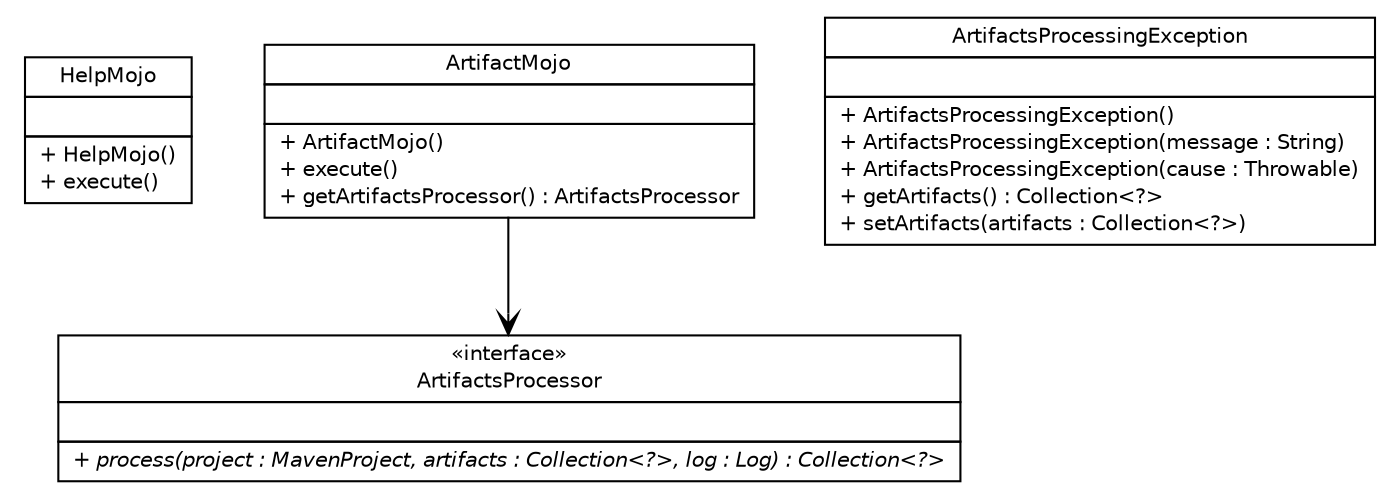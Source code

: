 #!/usr/local/bin/dot
#
# Class diagram 
# Generated by UMLGraph version R5_6-24-gf6e263 (http://www.umlgraph.org/)
#

digraph G {
	edge [fontname="Helvetica",fontsize=10,labelfontname="Helvetica",labelfontsize=10];
	node [fontname="Helvetica",fontsize=10,shape=plaintext];
	nodesep=0.25;
	ranksep=0.5;
	// com.edugility.maven.HelpMojo
	c0 [label=<<table title="com.edugility.maven.HelpMojo" border="0" cellborder="1" cellspacing="0" cellpadding="2" port="p" href="./HelpMojo.html">
		<tr><td><table border="0" cellspacing="0" cellpadding="1">
<tr><td align="center" balign="center"> HelpMojo </td></tr>
		</table></td></tr>
		<tr><td><table border="0" cellspacing="0" cellpadding="1">
<tr><td align="left" balign="left">  </td></tr>
		</table></td></tr>
		<tr><td><table border="0" cellspacing="0" cellpadding="1">
<tr><td align="left" balign="left"> + HelpMojo() </td></tr>
<tr><td align="left" balign="left"> + execute() </td></tr>
		</table></td></tr>
		</table>>, URL="./HelpMojo.html", fontname="Helvetica", fontcolor="black", fontsize=10.0];
	// com.edugility.maven.ArtifactsProcessor
	c1 [label=<<table title="com.edugility.maven.ArtifactsProcessor" border="0" cellborder="1" cellspacing="0" cellpadding="2" port="p" href="./ArtifactsProcessor.html">
		<tr><td><table border="0" cellspacing="0" cellpadding="1">
<tr><td align="center" balign="center"> &#171;interface&#187; </td></tr>
<tr><td align="center" balign="center"> ArtifactsProcessor </td></tr>
		</table></td></tr>
		<tr><td><table border="0" cellspacing="0" cellpadding="1">
<tr><td align="left" balign="left">  </td></tr>
		</table></td></tr>
		<tr><td><table border="0" cellspacing="0" cellpadding="1">
<tr><td align="left" balign="left"><font face="Helvetica-Oblique" point-size="10.0"> + process(project : MavenProject, artifacts : Collection&lt;?&gt;, log : Log) : Collection&lt;?&gt; </font></td></tr>
		</table></td></tr>
		</table>>, URL="./ArtifactsProcessor.html", fontname="Helvetica", fontcolor="black", fontsize=10.0];
	// com.edugility.maven.ArtifactsProcessingException
	c2 [label=<<table title="com.edugility.maven.ArtifactsProcessingException" border="0" cellborder="1" cellspacing="0" cellpadding="2" port="p" href="./ArtifactsProcessingException.html">
		<tr><td><table border="0" cellspacing="0" cellpadding="1">
<tr><td align="center" balign="center"> ArtifactsProcessingException </td></tr>
		</table></td></tr>
		<tr><td><table border="0" cellspacing="0" cellpadding="1">
<tr><td align="left" balign="left">  </td></tr>
		</table></td></tr>
		<tr><td><table border="0" cellspacing="0" cellpadding="1">
<tr><td align="left" balign="left"> + ArtifactsProcessingException() </td></tr>
<tr><td align="left" balign="left"> + ArtifactsProcessingException(message : String) </td></tr>
<tr><td align="left" balign="left"> + ArtifactsProcessingException(cause : Throwable) </td></tr>
<tr><td align="left" balign="left"> + getArtifacts() : Collection&lt;?&gt; </td></tr>
<tr><td align="left" balign="left"> + setArtifacts(artifacts : Collection&lt;?&gt;) </td></tr>
		</table></td></tr>
		</table>>, URL="./ArtifactsProcessingException.html", fontname="Helvetica", fontcolor="black", fontsize=10.0];
	// com.edugility.maven.ArtifactMojo
	c3 [label=<<table title="com.edugility.maven.ArtifactMojo" border="0" cellborder="1" cellspacing="0" cellpadding="2" port="p" href="./ArtifactMojo.html">
		<tr><td><table border="0" cellspacing="0" cellpadding="1">
<tr><td align="center" balign="center"> ArtifactMojo </td></tr>
		</table></td></tr>
		<tr><td><table border="0" cellspacing="0" cellpadding="1">
<tr><td align="left" balign="left">  </td></tr>
		</table></td></tr>
		<tr><td><table border="0" cellspacing="0" cellpadding="1">
<tr><td align="left" balign="left"> + ArtifactMojo() </td></tr>
<tr><td align="left" balign="left"> + execute() </td></tr>
<tr><td align="left" balign="left"> + getArtifactsProcessor() : ArtifactsProcessor </td></tr>
		</table></td></tr>
		</table>>, URL="./ArtifactMojo.html", fontname="Helvetica", fontcolor="black", fontsize=10.0];
	// com.edugility.maven.ArtifactMojo NAVASSOC com.edugility.maven.ArtifactsProcessor
	c3:p -> c1:p [taillabel="", label="", headlabel="", fontname="Helvetica", fontcolor="black", fontsize=10.0, color="black", arrowhead=open];
}


